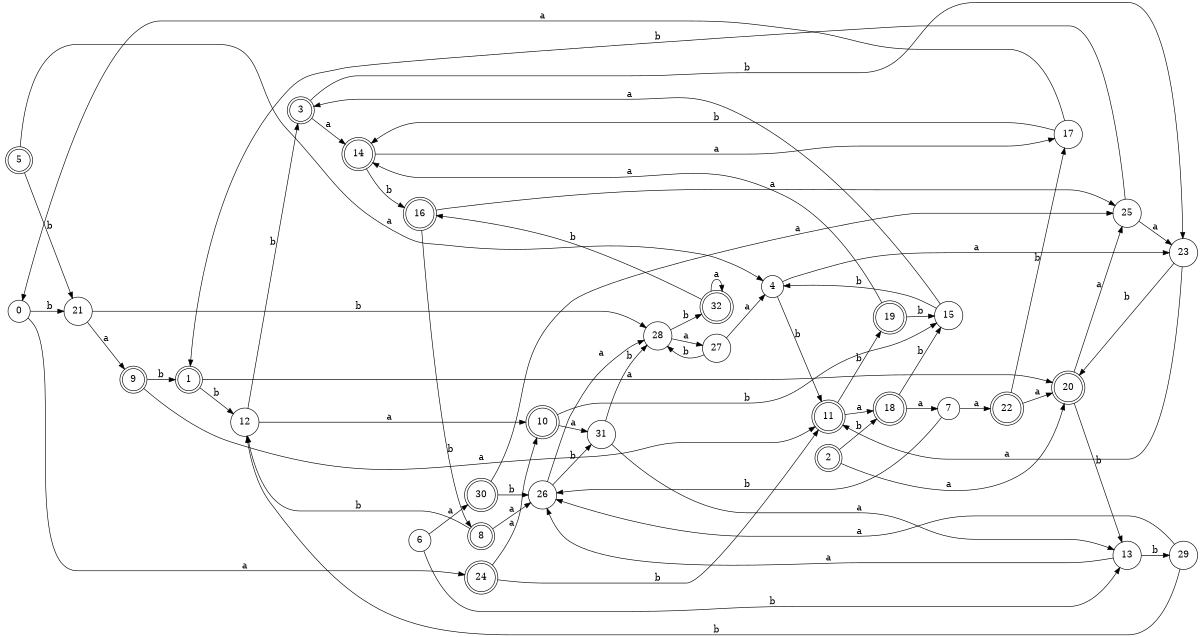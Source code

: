 digraph n27_4 {
__start0 [label="" shape="none"];

rankdir=LR;
size="8,5";

s0 [style="filled", color="black", fillcolor="white" shape="circle", label="0"];
s1 [style="rounded,filled", color="black", fillcolor="white" shape="doublecircle", label="1"];
s2 [style="rounded,filled", color="black", fillcolor="white" shape="doublecircle", label="2"];
s3 [style="rounded,filled", color="black", fillcolor="white" shape="doublecircle", label="3"];
s4 [style="filled", color="black", fillcolor="white" shape="circle", label="4"];
s5 [style="rounded,filled", color="black", fillcolor="white" shape="doublecircle", label="5"];
s6 [style="filled", color="black", fillcolor="white" shape="circle", label="6"];
s7 [style="filled", color="black", fillcolor="white" shape="circle", label="7"];
s8 [style="rounded,filled", color="black", fillcolor="white" shape="doublecircle", label="8"];
s9 [style="rounded,filled", color="black", fillcolor="white" shape="doublecircle", label="9"];
s10 [style="rounded,filled", color="black", fillcolor="white" shape="doublecircle", label="10"];
s11 [style="rounded,filled", color="black", fillcolor="white" shape="doublecircle", label="11"];
s12 [style="filled", color="black", fillcolor="white" shape="circle", label="12"];
s13 [style="filled", color="black", fillcolor="white" shape="circle", label="13"];
s14 [style="rounded,filled", color="black", fillcolor="white" shape="doublecircle", label="14"];
s15 [style="filled", color="black", fillcolor="white" shape="circle", label="15"];
s16 [style="rounded,filled", color="black", fillcolor="white" shape="doublecircle", label="16"];
s17 [style="filled", color="black", fillcolor="white" shape="circle", label="17"];
s18 [style="rounded,filled", color="black", fillcolor="white" shape="doublecircle", label="18"];
s19 [style="rounded,filled", color="black", fillcolor="white" shape="doublecircle", label="19"];
s20 [style="rounded,filled", color="black", fillcolor="white" shape="doublecircle", label="20"];
s21 [style="filled", color="black", fillcolor="white" shape="circle", label="21"];
s22 [style="rounded,filled", color="black", fillcolor="white" shape="doublecircle", label="22"];
s23 [style="filled", color="black", fillcolor="white" shape="circle", label="23"];
s24 [style="rounded,filled", color="black", fillcolor="white" shape="doublecircle", label="24"];
s25 [style="filled", color="black", fillcolor="white" shape="circle", label="25"];
s26 [style="filled", color="black", fillcolor="white" shape="circle", label="26"];
s27 [style="filled", color="black", fillcolor="white" shape="circle", label="27"];
s28 [style="filled", color="black", fillcolor="white" shape="circle", label="28"];
s29 [style="filled", color="black", fillcolor="white" shape="circle", label="29"];
s30 [style="rounded,filled", color="black", fillcolor="white" shape="doublecircle", label="30"];
s31 [style="filled", color="black", fillcolor="white" shape="circle", label="31"];
s32 [style="rounded,filled", color="black", fillcolor="white" shape="doublecircle", label="32"];
s0 -> s24 [label="a"];
s0 -> s21 [label="b"];
s1 -> s20 [label="a"];
s1 -> s12 [label="b"];
s2 -> s20 [label="a"];
s2 -> s18 [label="b"];
s3 -> s14 [label="a"];
s3 -> s23 [label="b"];
s4 -> s23 [label="a"];
s4 -> s11 [label="b"];
s5 -> s4 [label="a"];
s5 -> s21 [label="b"];
s6 -> s30 [label="a"];
s6 -> s13 [label="b"];
s7 -> s22 [label="a"];
s7 -> s26 [label="b"];
s8 -> s26 [label="a"];
s8 -> s12 [label="b"];
s9 -> s11 [label="a"];
s9 -> s1 [label="b"];
s10 -> s31 [label="a"];
s10 -> s15 [label="b"];
s11 -> s18 [label="a"];
s11 -> s19 [label="b"];
s12 -> s10 [label="a"];
s12 -> s3 [label="b"];
s13 -> s26 [label="a"];
s13 -> s29 [label="b"];
s14 -> s17 [label="a"];
s14 -> s16 [label="b"];
s15 -> s3 [label="a"];
s15 -> s4 [label="b"];
s16 -> s25 [label="a"];
s16 -> s8 [label="b"];
s17 -> s0 [label="a"];
s17 -> s14 [label="b"];
s18 -> s7 [label="a"];
s18 -> s15 [label="b"];
s19 -> s14 [label="a"];
s19 -> s15 [label="b"];
s20 -> s25 [label="a"];
s20 -> s13 [label="b"];
s21 -> s9 [label="a"];
s21 -> s28 [label="b"];
s22 -> s20 [label="a"];
s22 -> s17 [label="b"];
s23 -> s11 [label="a"];
s23 -> s20 [label="b"];
s24 -> s10 [label="a"];
s24 -> s11 [label="b"];
s25 -> s23 [label="a"];
s25 -> s1 [label="b"];
s26 -> s28 [label="a"];
s26 -> s31 [label="b"];
s27 -> s4 [label="a"];
s27 -> s28 [label="b"];
s28 -> s27 [label="a"];
s28 -> s32 [label="b"];
s29 -> s26 [label="a"];
s29 -> s12 [label="b"];
s30 -> s25 [label="a"];
s30 -> s26 [label="b"];
s31 -> s13 [label="a"];
s31 -> s28 [label="b"];
s32 -> s32 [label="a"];
s32 -> s16 [label="b"];

}